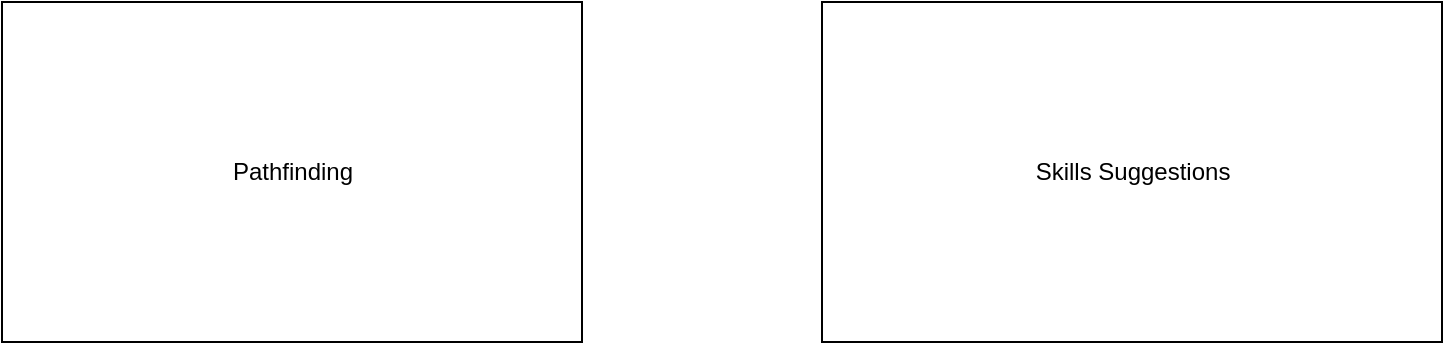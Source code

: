 <mxfile version="13.11.0" type="github">
  <diagram id="x7Jybvqh-h3mTjfjn4rV" name="Page-1">
    <mxGraphModel dx="1426" dy="794" grid="1" gridSize="10" guides="1" tooltips="1" connect="1" arrows="1" fold="1" page="1" pageScale="1" pageWidth="850" pageHeight="1100" math="0" shadow="0">
      <root>
        <mxCell id="0" />
        <mxCell id="1" parent="0" />
        <mxCell id="iRW3X6CsW8BD8qZnVJKV-1" value="Pathfinding" style="html=1;" vertex="1" parent="1">
          <mxGeometry x="60" y="200" width="290" height="170" as="geometry" />
        </mxCell>
        <mxCell id="iRW3X6CsW8BD8qZnVJKV-2" value="Skills Suggestions" style="html=1;" vertex="1" parent="1">
          <mxGeometry x="470" y="200" width="310" height="170" as="geometry" />
        </mxCell>
      </root>
    </mxGraphModel>
  </diagram>
</mxfile>
